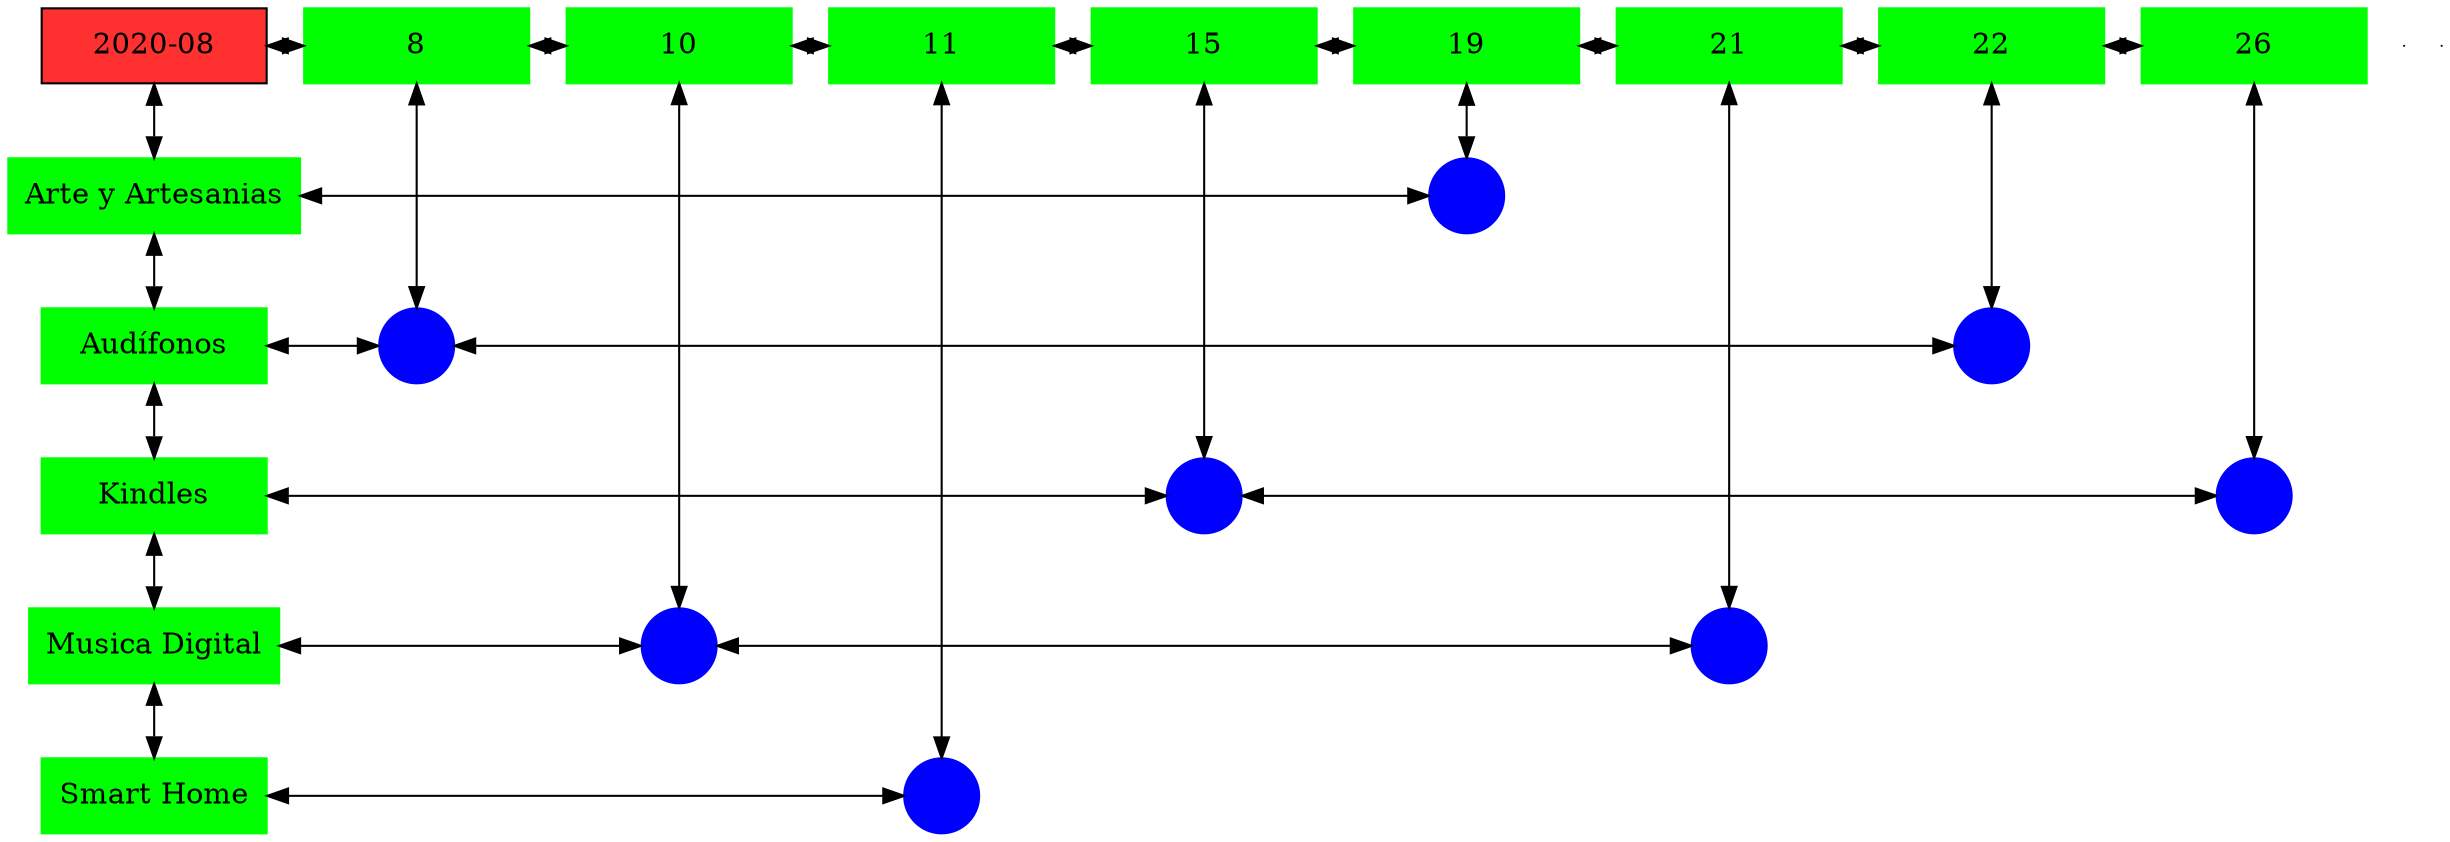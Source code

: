 digraph G{
node[shape="box"];
nodeMt[ label = "2020-08", width = 1.5, style = filled, fillcolor = firebrick1, group = 1 ];
e0[ shape = point, width = 0 ];
e1[ shape = point, width = 0 ];
node0xc001e47540[label="8",color=green,style =filled,width = 1.5 group=8];
nodeMt->node0xc001e47540[dir="both"];
{rank=same;nodeMt;node0xc001e47540;}
node0xc002158140[label="10",color=green,style =filled,width = 1.5 group=10];
node0xc001e47540->node0xc002158140[dir="both"];
{rank=same;node0xc001e47540;node0xc002158140;}
node0xc002103810[label="11",color=green,style =filled,width = 1.5 group=11];
node0xc002158140->node0xc002103810[dir="both"];
{rank=same;node0xc002158140;node0xc002103810;}
node0xc002136190[label="15",color=green,style =filled,width = 1.5 group=15];
node0xc002103810->node0xc002136190[dir="both"];
{rank=same;node0xc002103810;node0xc002136190;}
node0xc0022cd040[label="19",color=green,style =filled,width = 1.5 group=19];
node0xc002136190->node0xc0022cd040[dir="both"];
{rank=same;node0xc002136190;node0xc0022cd040;}
node0xc002158690[label="21",color=green,style =filled,width = 1.5 group=21];
node0xc0022cd040->node0xc002158690[dir="both"];
{rank=same;node0xc0022cd040;node0xc002158690;}
node0xc001f87f90[label="22",color=green,style =filled,width = 1.5 group=22];
node0xc002158690->node0xc001f87f90[dir="both"];
{rank=same;node0xc002158690;node0xc001f87f90;}
node0xc001e554a0[label="26",color=green,style =filled,width = 1.5 group=26];
node0xc001f87f90->node0xc001e554a0[dir="both"];
{rank=same;node0xc001f87f90;node0xc001e554a0;}
node0xc0022ccff0[label="Arte y Artesanias",color=green,style =filled width = 1.5 group=1];
node0xc0022c7c80[label="",color=blue,style =filled, width = 0.5 group=19 shape=circle];
node0xc0022ccff0->node0xc0022c7c80[dir="both"];
{rank=same;node0xc0022ccff0;node0xc0022c7c80;}
node0xc001e474f0[label="Audífonos",color=green,style =filled width = 1.5 group=1];
node0xc001e44e00[label="",color=blue,style =filled, width = 0.5 group=8 shape=circle];
node0xc001e474f0->node0xc001e44e00[dir="both"];
{rank=same;node0xc001e474f0;node0xc001e44e00;}
node0xc001f89380[label="",color=blue,style =filled, width = 0.5 group=22 shape=circle];
node0xc001e44e00->node0xc001f89380[dir="both"];
{rank=same;node0xc001f89380;node0xc001e44e00;}
node0xc001e55450[label="Kindles",color=green,style =filled width = 1.5 group=1];
node0xc00212b480[label="",color=blue,style =filled, width = 0.5 group=15 shape=circle];
node0xc001e55450->node0xc00212b480[dir="both"];
{rank=same;node0xc001e55450;node0xc00212b480;}
node0xc001e45f80[label="",color=blue,style =filled, width = 0.5 group=26 shape=circle];
node0xc00212b480->node0xc001e45f80[dir="both"];
{rank=same;node0xc001e45f80;node0xc00212b480;}
node0xc0021580f0[label="Musica Digital",color=green,style =filled width = 1.5 group=1];
node0xc002156780[label="",color=blue,style =filled, width = 0.5 group=10 shape=circle];
node0xc0021580f0->node0xc002156780[dir="both"];
{rank=same;node0xc0021580f0;node0xc002156780;}
node0xc002156b00[label="",color=blue,style =filled, width = 0.5 group=21 shape=circle];
node0xc002156780->node0xc002156b00[dir="both"];
{rank=same;node0xc002156b00;node0xc002156780;}
node0xc0021037c0[label="Smart Home",color=green,style =filled width = 1.5 group=1];
node0xc0020ffb80[label="",color=blue,style =filled, width = 0.5 group=11 shape=circle];
node0xc0021037c0->node0xc0020ffb80[dir="both"];
{rank=same;node0xc0021037c0;node0xc0020ffb80;}
node0xc001e47540->node0xc001e44e00[dir="both"];
node0xc002158140->node0xc002156780[dir="both"];
node0xc002103810->node0xc0020ffb80[dir="both"];
node0xc002136190->node0xc00212b480[dir="both"];
node0xc0022cd040->node0xc0022c7c80[dir="both"];
node0xc002158690->node0xc002156b00[dir="both"];
node0xc001f87f90->node0xc001f89380[dir="both"];
node0xc001e554a0->node0xc001e45f80[dir="both"];
nodeMt->node0xc0022ccff0[dir="both"];
node0xc0022ccff0->node0xc001e474f0[dir="both"];
node0xc001e474f0->node0xc001e55450[dir="both"];
node0xc001e55450->node0xc0021580f0[dir="both"];
node0xc0021580f0->node0xc0021037c0[dir="both"];
}
